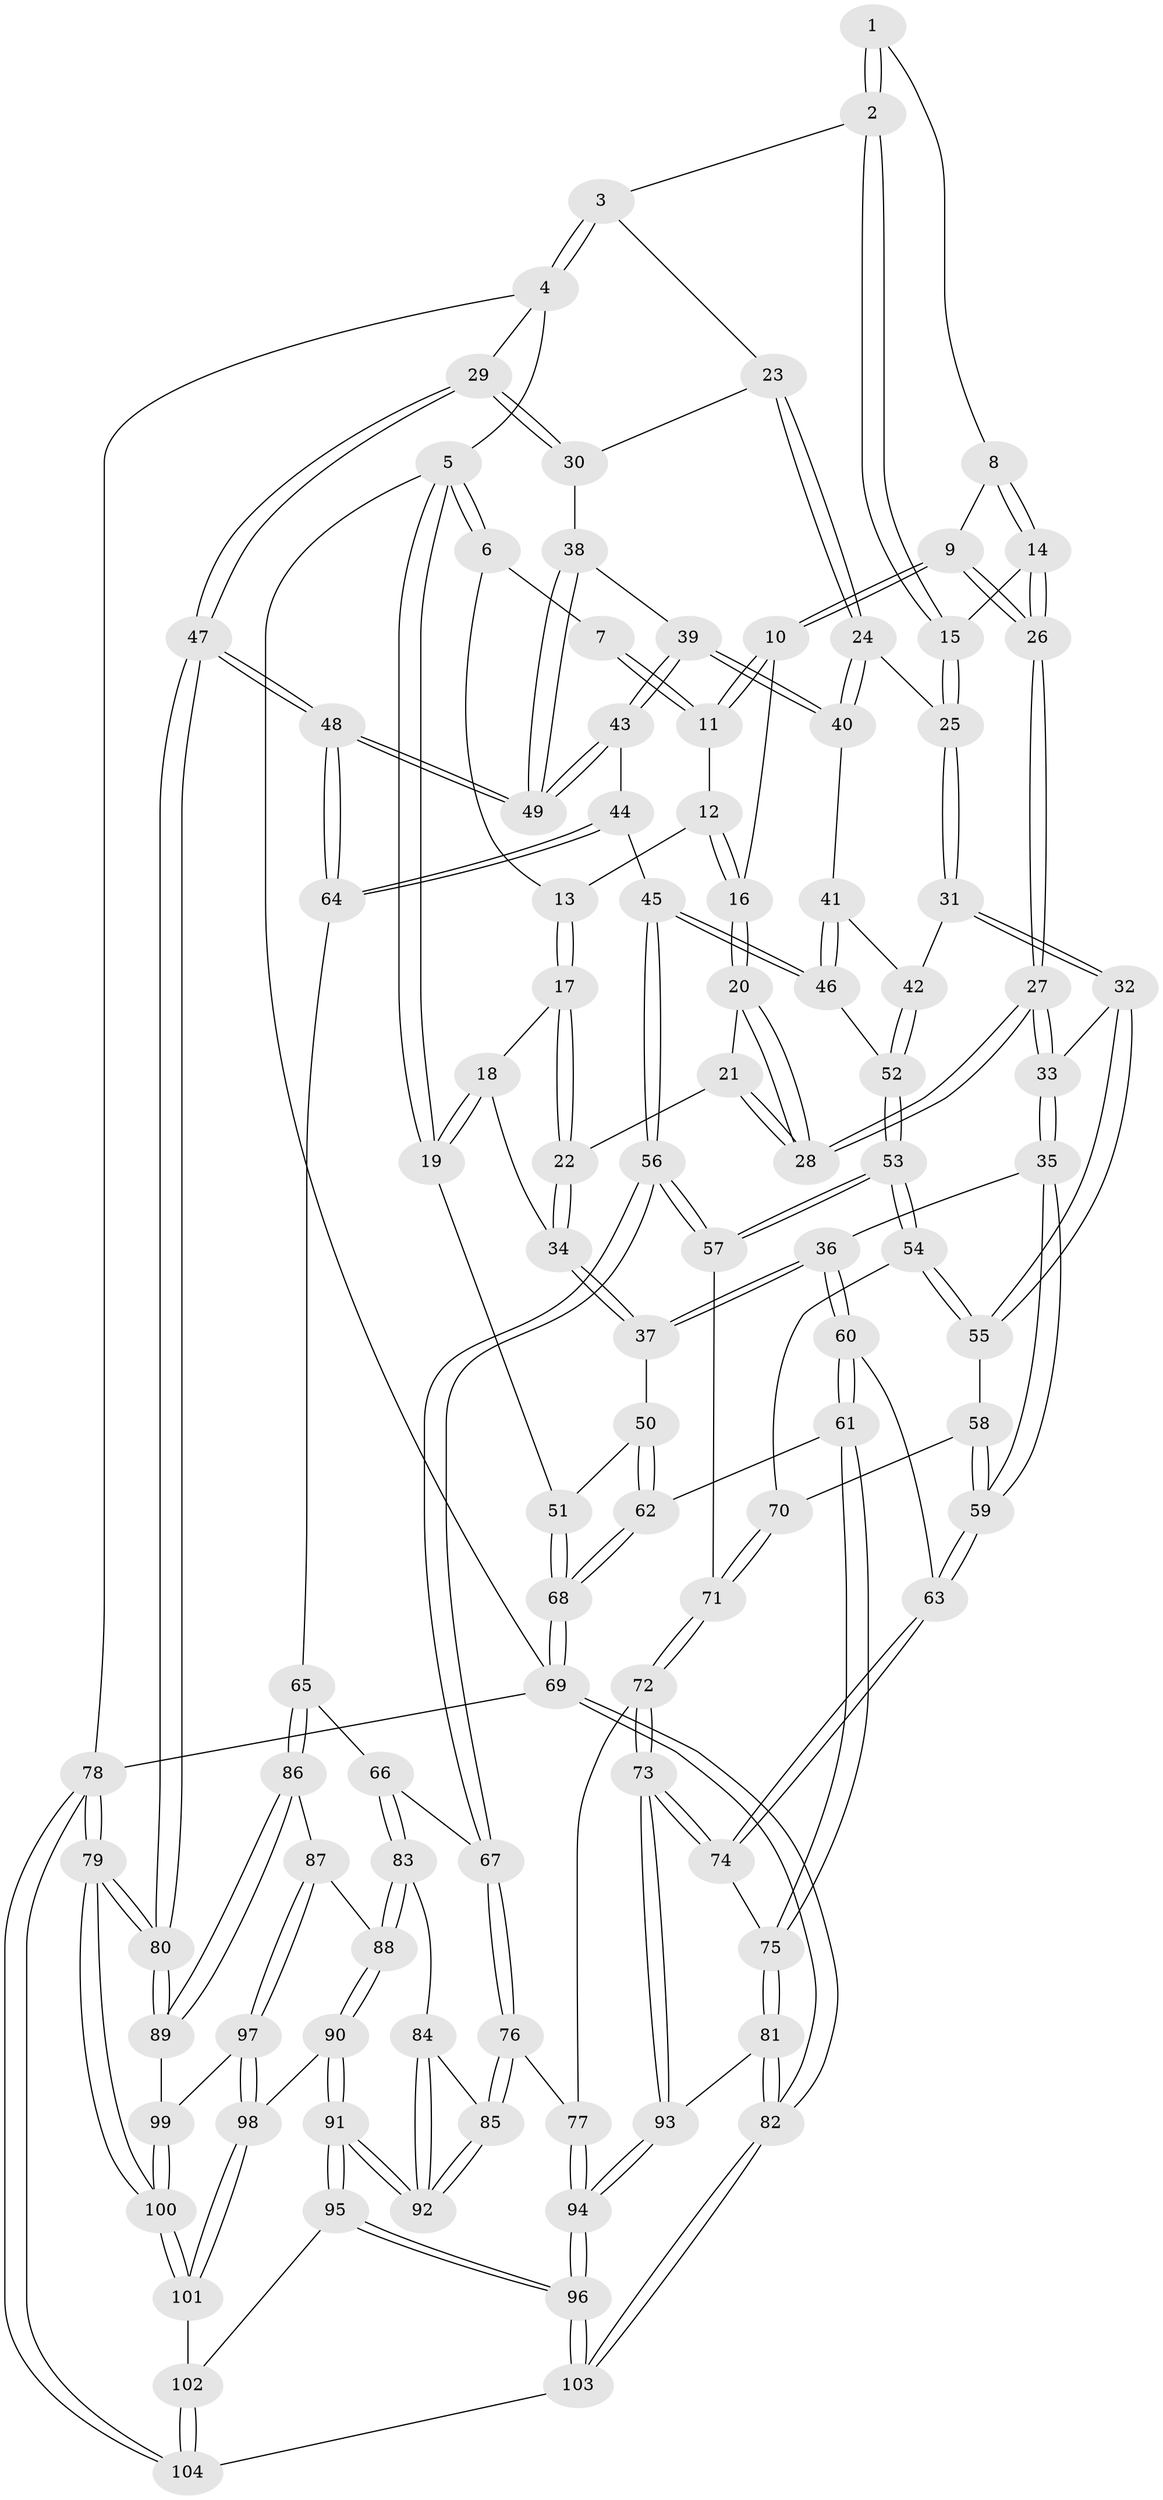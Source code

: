 // coarse degree distribution, {3: 0.5757575757575758, 6: 0.030303030303030304, 5: 0.15151515151515152, 2: 0.06060606060606061, 4: 0.18181818181818182}
// Generated by graph-tools (version 1.1) at 2025/54/03/04/25 22:54:42]
// undirected, 104 vertices, 257 edges
graph export_dot {
  node [color=gray90,style=filled];
  1 [pos="+0.5192609588486746+0"];
  2 [pos="+0.808716276153123+0"];
  3 [pos="+0.9660341568278158+0"];
  4 [pos="+1+0"];
  5 [pos="+0+0"];
  6 [pos="+0.2599676027592293+0"];
  7 [pos="+0.34765749609522795+0"];
  8 [pos="+0.5193028695888373+0"];
  9 [pos="+0.44094869294785205+0.14929288084419592"];
  10 [pos="+0.4389106032110941+0.1489410591198511"];
  11 [pos="+0.3740805098990748+0.005624488486315476"];
  12 [pos="+0.35504165845469465+0.09752558446054964"];
  13 [pos="+0.27777081894726463+0.12395364617435499"];
  14 [pos="+0.5607527496519754+0.16143600209331302"];
  15 [pos="+0.6097987051455145+0.166353208721935"];
  16 [pos="+0.40159044340427213+0.15591134860512598"];
  17 [pos="+0.27749437666988747+0.12485119830866305"];
  18 [pos="+0+0.07037884283502462"];
  19 [pos="+0+0"];
  20 [pos="+0.35727992431635075+0.1851314564187013"];
  21 [pos="+0.2936512591165122+0.20805611665417117"];
  22 [pos="+0.28661637307241955+0.20956103318189015"];
  23 [pos="+0.877046915678082+0.06274764978875814"];
  24 [pos="+0.7843159133207919+0.21392871176656997"];
  25 [pos="+0.6677642826783403+0.2101575272076299"];
  26 [pos="+0.507484911772054+0.19130921253082972"];
  27 [pos="+0.48135084534912786+0.31283167977813664"];
  28 [pos="+0.44369054185321294+0.2832397640907943"];
  29 [pos="+1+0.3689923485151423"];
  30 [pos="+0.966989251153681+0.2594150717125953"];
  31 [pos="+0.6137683092029798+0.3324469343805081"];
  32 [pos="+0.55466718651662+0.35659916312818596"];
  33 [pos="+0.4814705070116624+0.3188851998213057"];
  34 [pos="+0.23373406977289543+0.27879636405913727"];
  35 [pos="+0.3990093880639281+0.3747972427284629"];
  36 [pos="+0.37837922443480604+0.37483901299084804"];
  37 [pos="+0.2349095956475179+0.30671812178474184"];
  38 [pos="+0.8885552577304668+0.3174237874828877"];
  39 [pos="+0.8404623122696746+0.30115506510312123"];
  40 [pos="+0.79415587298127+0.257620524878779"];
  41 [pos="+0.7792196529471226+0.28060991230121524"];
  42 [pos="+0.6988291270757861+0.3667990570999598"];
  43 [pos="+0.8322714955797259+0.37296559058039747"];
  44 [pos="+0.8079458924089645+0.4326961021906653"];
  45 [pos="+0.8038651761381992+0.43300255516744146"];
  46 [pos="+0.7799474474339783+0.405396915721467"];
  47 [pos="+1+0.5172947562096208"];
  48 [pos="+1+0.5233668061979901"];
  49 [pos="+1+0.48028394251110057"];
  50 [pos="+0.2102820941996339+0.3356927492109262"];
  51 [pos="+0+0.262409960992665"];
  52 [pos="+0.7009564609326295+0.37529704734470604"];
  53 [pos="+0.6831842075578578+0.5122783155224545"];
  54 [pos="+0.6805637364620479+0.510900714501798"];
  55 [pos="+0.5647164350543074+0.40017562517305216"];
  56 [pos="+0.6915689845969233+0.5202983801437288"];
  57 [pos="+0.6850721454557568+0.5148968061342825"];
  58 [pos="+0.5089742936305685+0.5051402796059228"];
  59 [pos="+0.45341631552649886+0.5112482007673596"];
  60 [pos="+0.3192055099982759+0.48892145846914037"];
  61 [pos="+0.23434158130287755+0.5664000640505531"];
  62 [pos="+0.1370695124745594+0.5001320505717223"];
  63 [pos="+0.4423577102718568+0.5283634901079565"];
  64 [pos="+0.9996606950495844+0.5396248597348889"];
  65 [pos="+0.9357791899294032+0.5834871157625598"];
  66 [pos="+0.770753393897377+0.6135129091783187"];
  67 [pos="+0.6997745005055392+0.5368393481881355"];
  68 [pos="+0+0.5434888418678505"];
  69 [pos="+0+1"];
  70 [pos="+0.5193238164762103+0.5123424145829885"];
  71 [pos="+0.5536827863287949+0.5860009405773984"];
  72 [pos="+0.535317190544188+0.6675687563697023"];
  73 [pos="+0.4091211012844567+0.6556853248305712"];
  74 [pos="+0.40241778001552836+0.6448146939572424"];
  75 [pos="+0.24453550797078885+0.5827403970084494"];
  76 [pos="+0.5631114910928365+0.6790008170315404"];
  77 [pos="+0.5483921847429155+0.6763905696429856"];
  78 [pos="+1+1"];
  79 [pos="+1+1"];
  80 [pos="+1+0.8743895995100567"];
  81 [pos="+0.16748570951055028+0.8471523288565703"];
  82 [pos="+0+1"];
  83 [pos="+0.7629220524205401+0.6338192651574116"];
  84 [pos="+0.722302119306121+0.666347322243257"];
  85 [pos="+0.5888068923783087+0.6940623949617681"];
  86 [pos="+0.9094595413313725+0.7296159106965301"];
  87 [pos="+0.8084255643259067+0.7339101565811447"];
  88 [pos="+0.7778229935873456+0.6882484614345136"];
  89 [pos="+0.9142581971677395+0.7839611774813209"];
  90 [pos="+0.7263133996435303+0.8355109953645726"];
  91 [pos="+0.6630569348590103+0.8359457050142592"];
  92 [pos="+0.6630461982377308+0.8358778547640221"];
  93 [pos="+0.38497055025398996+0.7556622233478707"];
  94 [pos="+0.4989367583780917+0.9098723323685238"];
  95 [pos="+0.5932853544802256+0.911467193229023"];
  96 [pos="+0.5185929151003873+0.959539216152653"];
  97 [pos="+0.8242213770365492+0.8279844480902677"];
  98 [pos="+0.7910992296260219+0.8523607007212417"];
  99 [pos="+0.8830238715375419+0.8170832087109078"];
  100 [pos="+0.9592967025604747+0.9531695533243608"];
  101 [pos="+0.8041519181353444+0.9094269772046231"];
  102 [pos="+0.783609406762891+0.9806103635938194"];
  103 [pos="+0.4540416432115288+1"];
  104 [pos="+0.8430626526396703+1"];
  1 -- 2;
  1 -- 2;
  1 -- 8;
  2 -- 3;
  2 -- 15;
  2 -- 15;
  3 -- 4;
  3 -- 4;
  3 -- 23;
  4 -- 5;
  4 -- 29;
  4 -- 78;
  5 -- 6;
  5 -- 6;
  5 -- 19;
  5 -- 19;
  5 -- 69;
  6 -- 7;
  6 -- 13;
  7 -- 11;
  7 -- 11;
  8 -- 9;
  8 -- 14;
  8 -- 14;
  9 -- 10;
  9 -- 10;
  9 -- 26;
  9 -- 26;
  10 -- 11;
  10 -- 11;
  10 -- 16;
  11 -- 12;
  12 -- 13;
  12 -- 16;
  12 -- 16;
  13 -- 17;
  13 -- 17;
  14 -- 15;
  14 -- 26;
  14 -- 26;
  15 -- 25;
  15 -- 25;
  16 -- 20;
  16 -- 20;
  17 -- 18;
  17 -- 22;
  17 -- 22;
  18 -- 19;
  18 -- 19;
  18 -- 34;
  19 -- 51;
  20 -- 21;
  20 -- 28;
  20 -- 28;
  21 -- 22;
  21 -- 28;
  21 -- 28;
  22 -- 34;
  22 -- 34;
  23 -- 24;
  23 -- 24;
  23 -- 30;
  24 -- 25;
  24 -- 40;
  24 -- 40;
  25 -- 31;
  25 -- 31;
  26 -- 27;
  26 -- 27;
  27 -- 28;
  27 -- 28;
  27 -- 33;
  27 -- 33;
  29 -- 30;
  29 -- 30;
  29 -- 47;
  29 -- 47;
  30 -- 38;
  31 -- 32;
  31 -- 32;
  31 -- 42;
  32 -- 33;
  32 -- 55;
  32 -- 55;
  33 -- 35;
  33 -- 35;
  34 -- 37;
  34 -- 37;
  35 -- 36;
  35 -- 59;
  35 -- 59;
  36 -- 37;
  36 -- 37;
  36 -- 60;
  36 -- 60;
  37 -- 50;
  38 -- 39;
  38 -- 49;
  38 -- 49;
  39 -- 40;
  39 -- 40;
  39 -- 43;
  39 -- 43;
  40 -- 41;
  41 -- 42;
  41 -- 46;
  41 -- 46;
  42 -- 52;
  42 -- 52;
  43 -- 44;
  43 -- 49;
  43 -- 49;
  44 -- 45;
  44 -- 64;
  44 -- 64;
  45 -- 46;
  45 -- 46;
  45 -- 56;
  45 -- 56;
  46 -- 52;
  47 -- 48;
  47 -- 48;
  47 -- 80;
  47 -- 80;
  48 -- 49;
  48 -- 49;
  48 -- 64;
  48 -- 64;
  50 -- 51;
  50 -- 62;
  50 -- 62;
  51 -- 68;
  51 -- 68;
  52 -- 53;
  52 -- 53;
  53 -- 54;
  53 -- 54;
  53 -- 57;
  53 -- 57;
  54 -- 55;
  54 -- 55;
  54 -- 70;
  55 -- 58;
  56 -- 57;
  56 -- 57;
  56 -- 67;
  56 -- 67;
  57 -- 71;
  58 -- 59;
  58 -- 59;
  58 -- 70;
  59 -- 63;
  59 -- 63;
  60 -- 61;
  60 -- 61;
  60 -- 63;
  61 -- 62;
  61 -- 75;
  61 -- 75;
  62 -- 68;
  62 -- 68;
  63 -- 74;
  63 -- 74;
  64 -- 65;
  65 -- 66;
  65 -- 86;
  65 -- 86;
  66 -- 67;
  66 -- 83;
  66 -- 83;
  67 -- 76;
  67 -- 76;
  68 -- 69;
  68 -- 69;
  69 -- 82;
  69 -- 82;
  69 -- 78;
  70 -- 71;
  70 -- 71;
  71 -- 72;
  71 -- 72;
  72 -- 73;
  72 -- 73;
  72 -- 77;
  73 -- 74;
  73 -- 74;
  73 -- 93;
  73 -- 93;
  74 -- 75;
  75 -- 81;
  75 -- 81;
  76 -- 77;
  76 -- 85;
  76 -- 85;
  77 -- 94;
  77 -- 94;
  78 -- 79;
  78 -- 79;
  78 -- 104;
  78 -- 104;
  79 -- 80;
  79 -- 80;
  79 -- 100;
  79 -- 100;
  80 -- 89;
  80 -- 89;
  81 -- 82;
  81 -- 82;
  81 -- 93;
  82 -- 103;
  82 -- 103;
  83 -- 84;
  83 -- 88;
  83 -- 88;
  84 -- 85;
  84 -- 92;
  84 -- 92;
  85 -- 92;
  85 -- 92;
  86 -- 87;
  86 -- 89;
  86 -- 89;
  87 -- 88;
  87 -- 97;
  87 -- 97;
  88 -- 90;
  88 -- 90;
  89 -- 99;
  90 -- 91;
  90 -- 91;
  90 -- 98;
  91 -- 92;
  91 -- 92;
  91 -- 95;
  91 -- 95;
  93 -- 94;
  93 -- 94;
  94 -- 96;
  94 -- 96;
  95 -- 96;
  95 -- 96;
  95 -- 102;
  96 -- 103;
  96 -- 103;
  97 -- 98;
  97 -- 98;
  97 -- 99;
  98 -- 101;
  98 -- 101;
  99 -- 100;
  99 -- 100;
  100 -- 101;
  100 -- 101;
  101 -- 102;
  102 -- 104;
  102 -- 104;
  103 -- 104;
}
